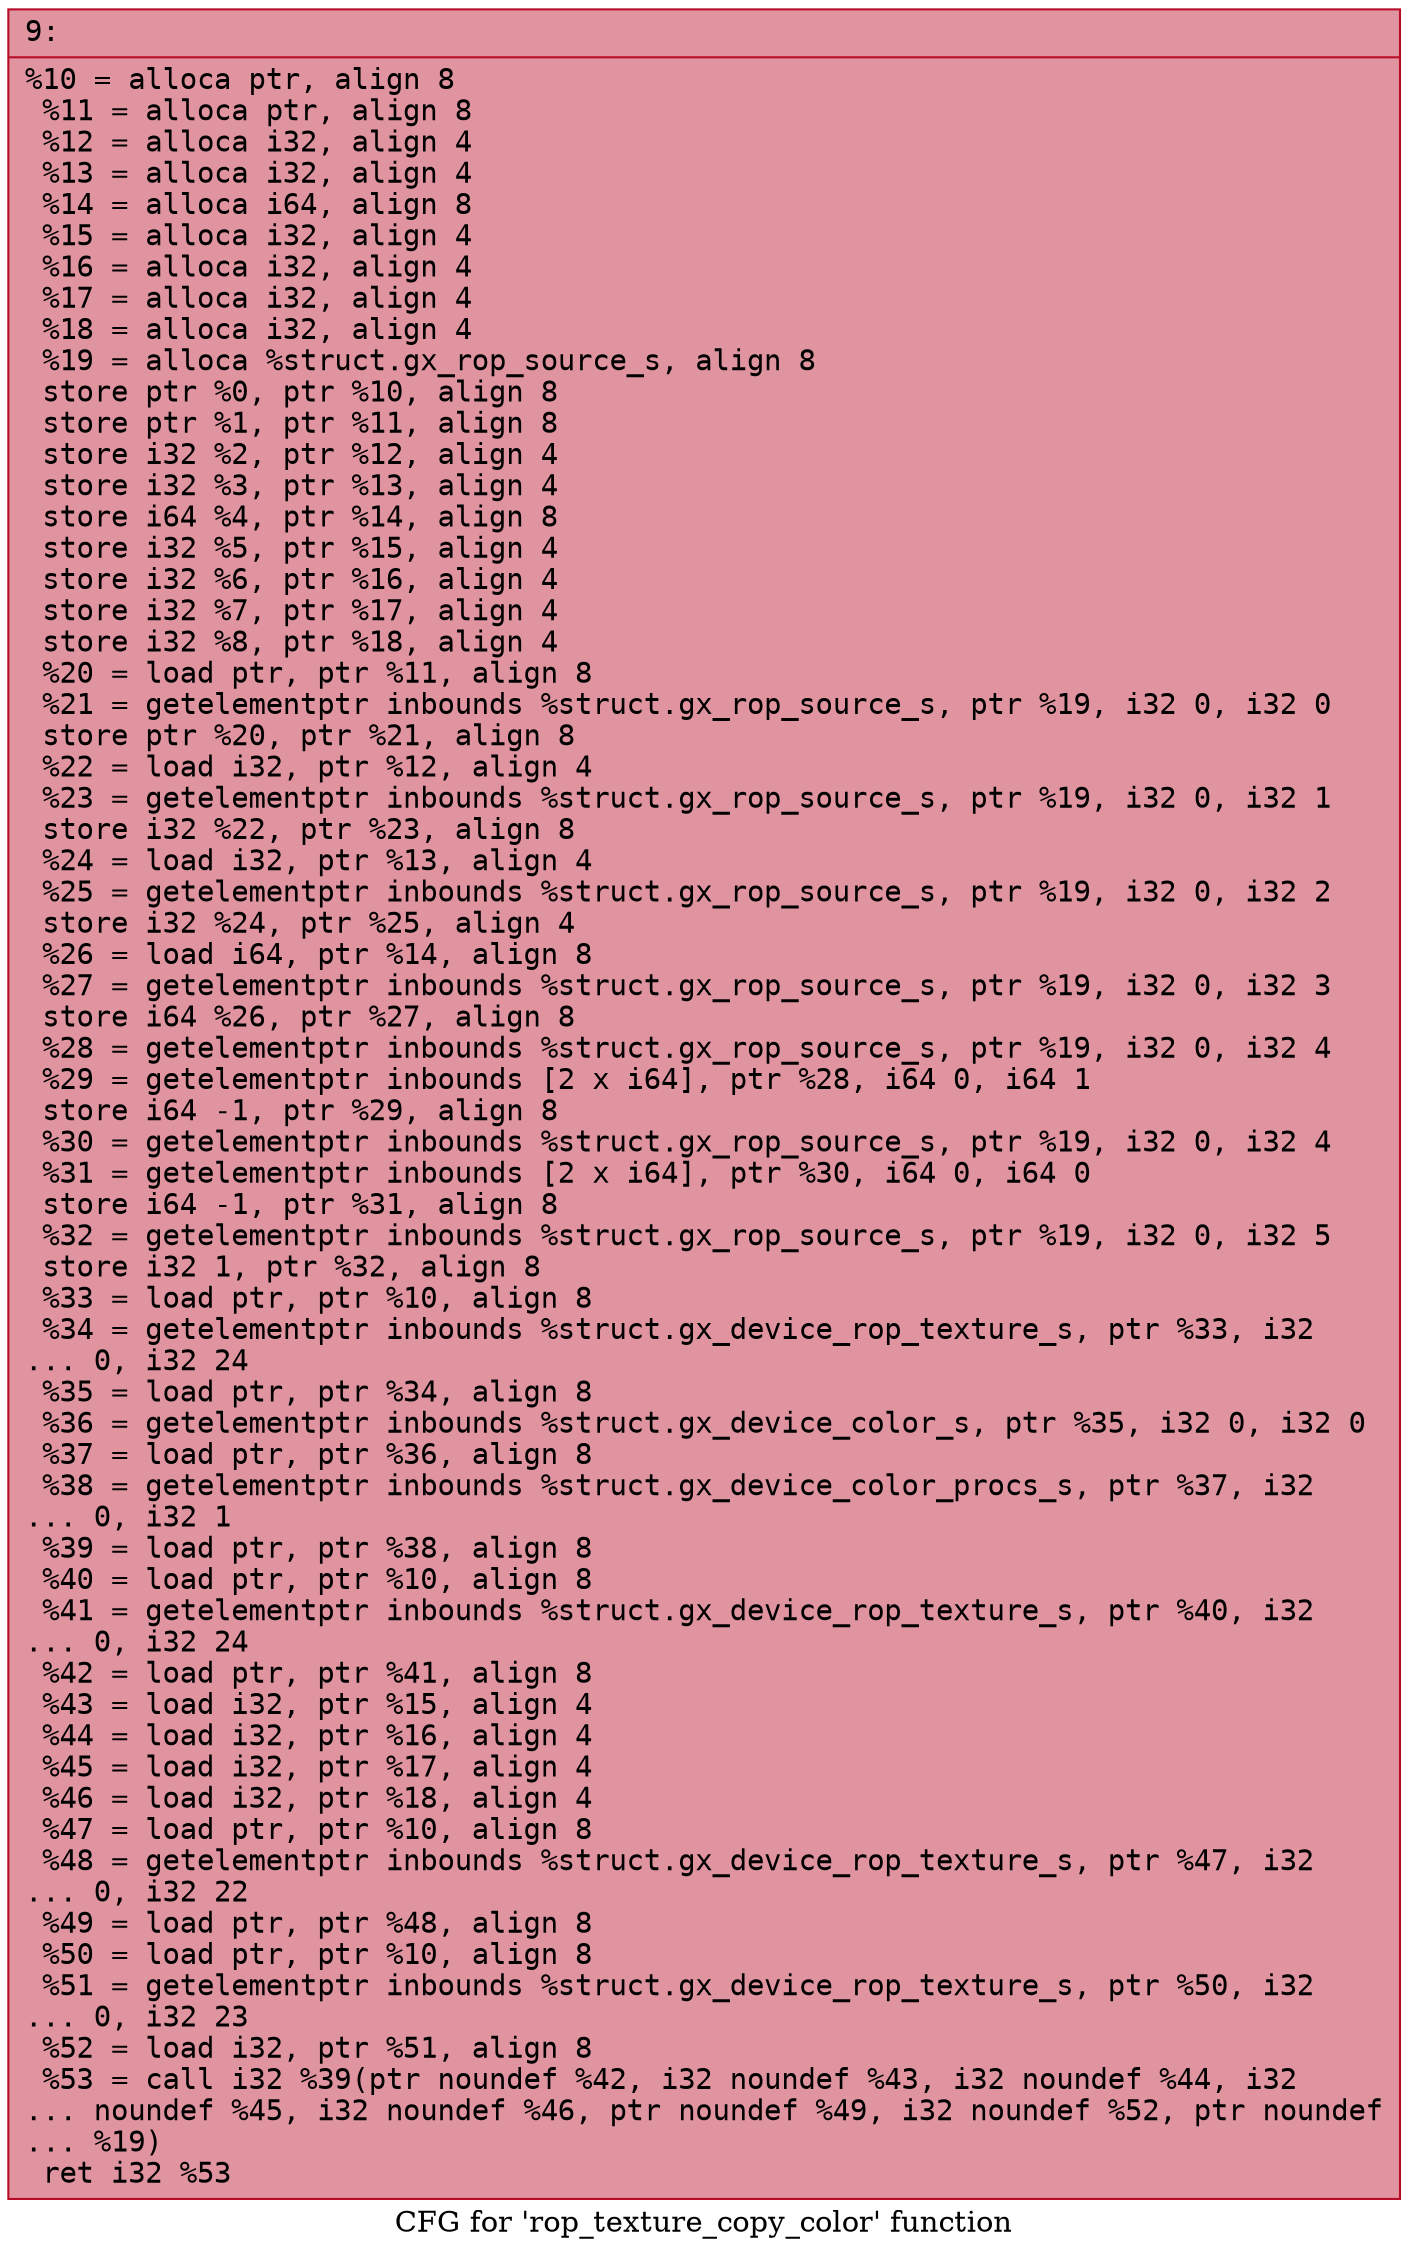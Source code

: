 digraph "CFG for 'rop_texture_copy_color' function" {
	label="CFG for 'rop_texture_copy_color' function";

	Node0x600001f05090 [shape=record,color="#b70d28ff", style=filled, fillcolor="#b70d2870" fontname="Courier",label="{9:\l|  %10 = alloca ptr, align 8\l  %11 = alloca ptr, align 8\l  %12 = alloca i32, align 4\l  %13 = alloca i32, align 4\l  %14 = alloca i64, align 8\l  %15 = alloca i32, align 4\l  %16 = alloca i32, align 4\l  %17 = alloca i32, align 4\l  %18 = alloca i32, align 4\l  %19 = alloca %struct.gx_rop_source_s, align 8\l  store ptr %0, ptr %10, align 8\l  store ptr %1, ptr %11, align 8\l  store i32 %2, ptr %12, align 4\l  store i32 %3, ptr %13, align 4\l  store i64 %4, ptr %14, align 8\l  store i32 %5, ptr %15, align 4\l  store i32 %6, ptr %16, align 4\l  store i32 %7, ptr %17, align 4\l  store i32 %8, ptr %18, align 4\l  %20 = load ptr, ptr %11, align 8\l  %21 = getelementptr inbounds %struct.gx_rop_source_s, ptr %19, i32 0, i32 0\l  store ptr %20, ptr %21, align 8\l  %22 = load i32, ptr %12, align 4\l  %23 = getelementptr inbounds %struct.gx_rop_source_s, ptr %19, i32 0, i32 1\l  store i32 %22, ptr %23, align 8\l  %24 = load i32, ptr %13, align 4\l  %25 = getelementptr inbounds %struct.gx_rop_source_s, ptr %19, i32 0, i32 2\l  store i32 %24, ptr %25, align 4\l  %26 = load i64, ptr %14, align 8\l  %27 = getelementptr inbounds %struct.gx_rop_source_s, ptr %19, i32 0, i32 3\l  store i64 %26, ptr %27, align 8\l  %28 = getelementptr inbounds %struct.gx_rop_source_s, ptr %19, i32 0, i32 4\l  %29 = getelementptr inbounds [2 x i64], ptr %28, i64 0, i64 1\l  store i64 -1, ptr %29, align 8\l  %30 = getelementptr inbounds %struct.gx_rop_source_s, ptr %19, i32 0, i32 4\l  %31 = getelementptr inbounds [2 x i64], ptr %30, i64 0, i64 0\l  store i64 -1, ptr %31, align 8\l  %32 = getelementptr inbounds %struct.gx_rop_source_s, ptr %19, i32 0, i32 5\l  store i32 1, ptr %32, align 8\l  %33 = load ptr, ptr %10, align 8\l  %34 = getelementptr inbounds %struct.gx_device_rop_texture_s, ptr %33, i32\l... 0, i32 24\l  %35 = load ptr, ptr %34, align 8\l  %36 = getelementptr inbounds %struct.gx_device_color_s, ptr %35, i32 0, i32 0\l  %37 = load ptr, ptr %36, align 8\l  %38 = getelementptr inbounds %struct.gx_device_color_procs_s, ptr %37, i32\l... 0, i32 1\l  %39 = load ptr, ptr %38, align 8\l  %40 = load ptr, ptr %10, align 8\l  %41 = getelementptr inbounds %struct.gx_device_rop_texture_s, ptr %40, i32\l... 0, i32 24\l  %42 = load ptr, ptr %41, align 8\l  %43 = load i32, ptr %15, align 4\l  %44 = load i32, ptr %16, align 4\l  %45 = load i32, ptr %17, align 4\l  %46 = load i32, ptr %18, align 4\l  %47 = load ptr, ptr %10, align 8\l  %48 = getelementptr inbounds %struct.gx_device_rop_texture_s, ptr %47, i32\l... 0, i32 22\l  %49 = load ptr, ptr %48, align 8\l  %50 = load ptr, ptr %10, align 8\l  %51 = getelementptr inbounds %struct.gx_device_rop_texture_s, ptr %50, i32\l... 0, i32 23\l  %52 = load i32, ptr %51, align 8\l  %53 = call i32 %39(ptr noundef %42, i32 noundef %43, i32 noundef %44, i32\l... noundef %45, i32 noundef %46, ptr noundef %49, i32 noundef %52, ptr noundef\l... %19)\l  ret i32 %53\l}"];
}
